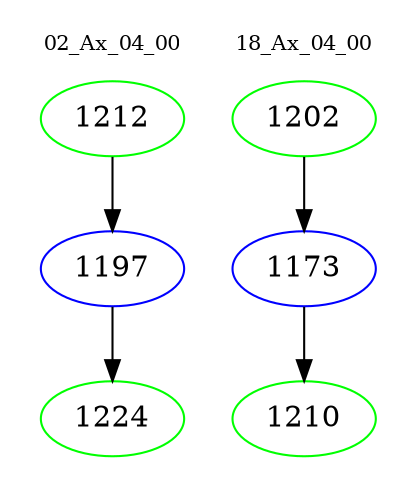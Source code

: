 digraph{
subgraph cluster_0 {
color = white
label = "02_Ax_04_00";
fontsize=10;
T0_1212 [label="1212", color="green"]
T0_1212 -> T0_1197 [color="black"]
T0_1197 [label="1197", color="blue"]
T0_1197 -> T0_1224 [color="black"]
T0_1224 [label="1224", color="green"]
}
subgraph cluster_1 {
color = white
label = "18_Ax_04_00";
fontsize=10;
T1_1202 [label="1202", color="green"]
T1_1202 -> T1_1173 [color="black"]
T1_1173 [label="1173", color="blue"]
T1_1173 -> T1_1210 [color="black"]
T1_1210 [label="1210", color="green"]
}
}
